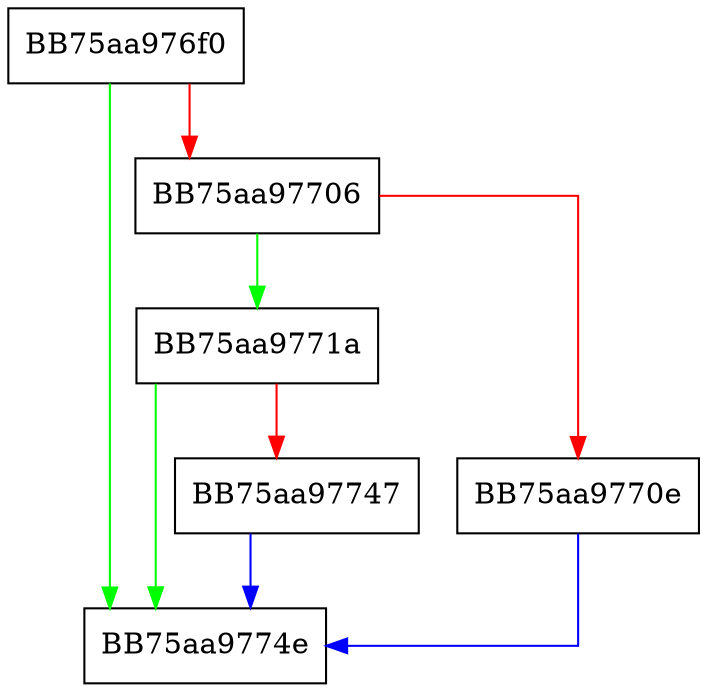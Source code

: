 digraph get_fastcrc {
  node [shape="box"];
  graph [splines=ortho];
  BB75aa976f0 -> BB75aa9774e [color="green"];
  BB75aa976f0 -> BB75aa97706 [color="red"];
  BB75aa97706 -> BB75aa9771a [color="green"];
  BB75aa97706 -> BB75aa9770e [color="red"];
  BB75aa9770e -> BB75aa9774e [color="blue"];
  BB75aa9771a -> BB75aa9774e [color="green"];
  BB75aa9771a -> BB75aa97747 [color="red"];
  BB75aa97747 -> BB75aa9774e [color="blue"];
}